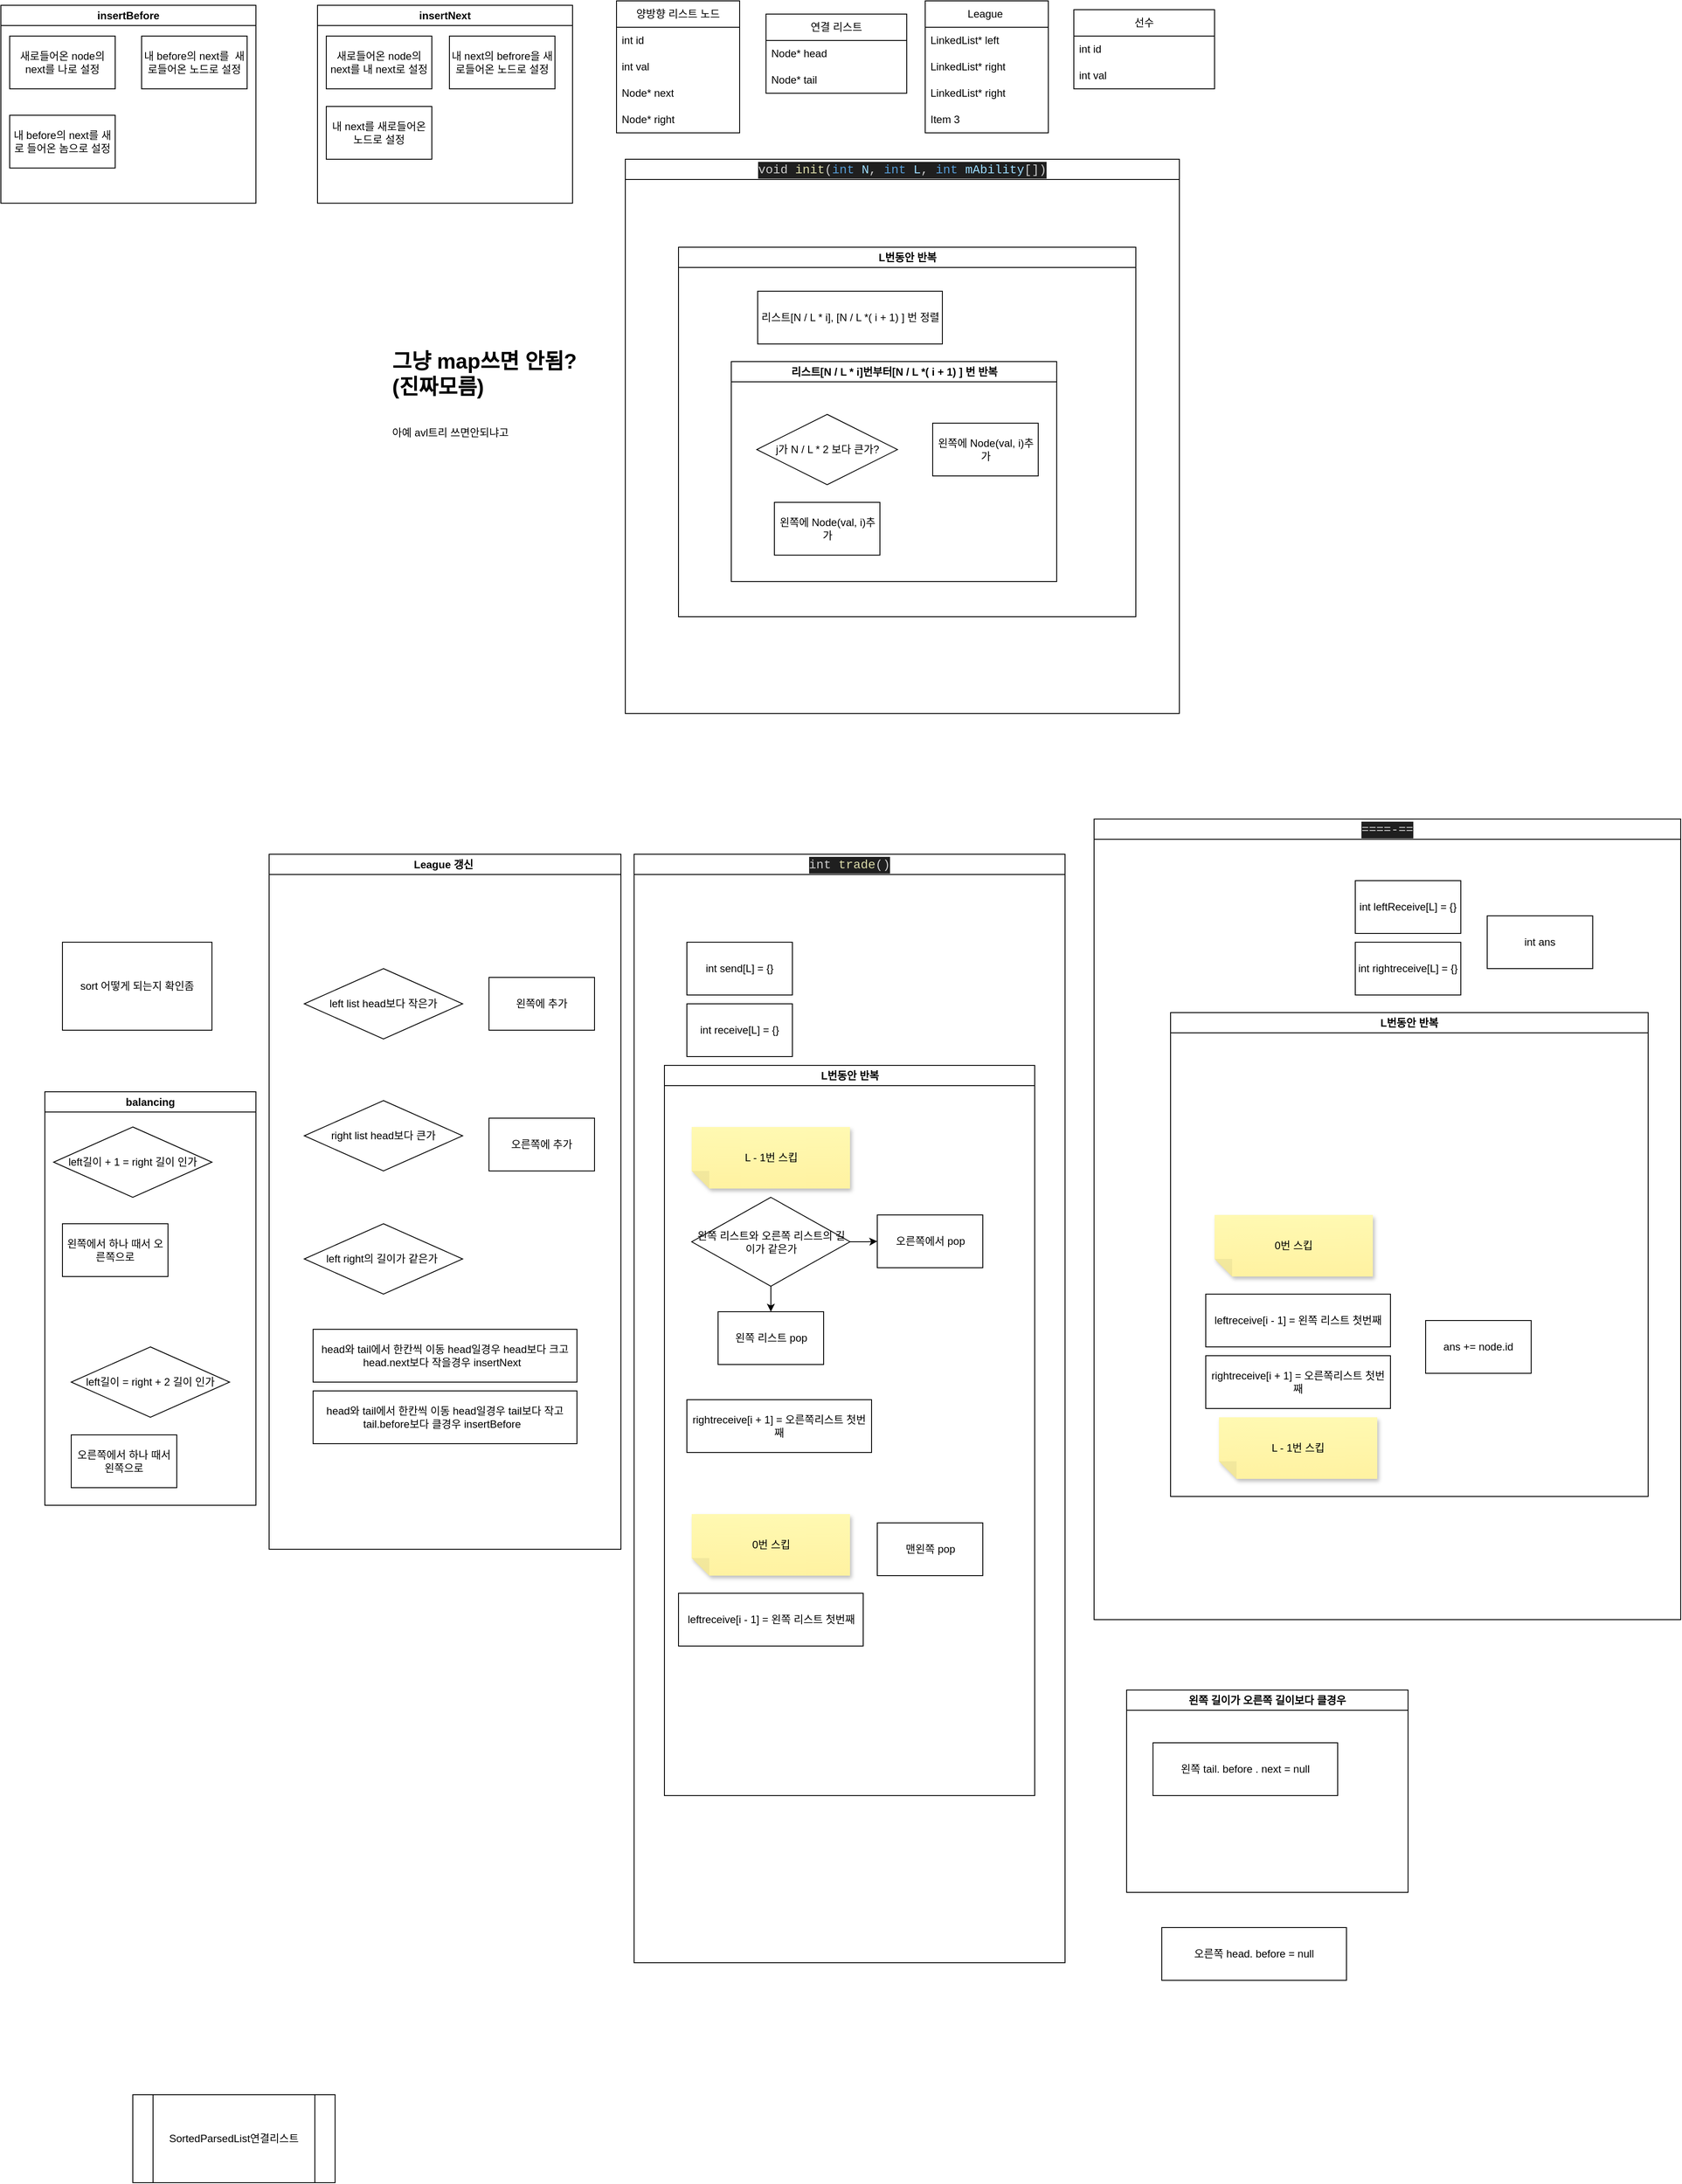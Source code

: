 <mxfile version="23.1.5" type="device">
  <diagram name="페이지-1" id="P46F6wOhClHuDF0Glqdb">
    <mxGraphModel dx="1171" dy="494" grid="1" gridSize="10" guides="1" tooltips="1" connect="1" arrows="1" fold="1" page="1" pageScale="1" pageWidth="827" pageHeight="1169" math="0" shadow="0">
      <root>
        <mxCell id="0" />
        <mxCell id="1" parent="0" />
        <mxCell id="K6HqXdWDKKHDAdKhJ7Qa-2" value="&lt;div style=&quot;color: rgb(204, 204, 204); background-color: rgb(31, 31, 31); font-family: Consolas, &amp;quot;Courier New&amp;quot;, monospace; font-weight: normal; font-size: 14px; line-height: 19px;&quot;&gt;&lt;div style=&quot;line-height: 19px;&quot;&gt;void &lt;span style=&quot;color: #dcdcaa;&quot;&gt;init&lt;/span&gt;(&lt;span style=&quot;color: #569cd6;&quot;&gt;int&lt;/span&gt; &lt;span style=&quot;color: #9cdcfe;&quot;&gt;N&lt;/span&gt;, &lt;span style=&quot;color: #569cd6;&quot;&gt;int&lt;/span&gt; &lt;span style=&quot;color: #9cdcfe;&quot;&gt;L&lt;/span&gt;, &lt;span style=&quot;color: #569cd6;&quot;&gt;int&lt;/span&gt; &lt;span style=&quot;color: #9cdcfe;&quot;&gt;mAbility&lt;/span&gt;[])&lt;/div&gt;&lt;/div&gt;" style="swimlane;whiteSpace=wrap;html=1;" parent="1" vertex="1">
          <mxGeometry x="280" y="230" width="630" height="630" as="geometry" />
        </mxCell>
        <mxCell id="K6HqXdWDKKHDAdKhJ7Qa-20" value="L번동안 반복" style="whiteSpace=wrap;html=1;shape=swimlane;fontStyle=1;startSize=23;" parent="K6HqXdWDKKHDAdKhJ7Qa-2" vertex="1">
          <mxGeometry x="60.5" y="100" width="520" height="420" as="geometry" />
        </mxCell>
        <mxCell id="K6HqXdWDKKHDAdKhJ7Qa-21" value="리스트[N / L * i]번부터[N / L *( i + 1) ] 번 반복" style="rounded=0;whiteSpace=wrap;html=1;shape=swimlane;fontStyle=1;startSize=23;" parent="K6HqXdWDKKHDAdKhJ7Qa-20" vertex="1">
          <mxGeometry x="60" y="130" width="370" height="250" as="geometry" />
        </mxCell>
        <mxCell id="K6HqXdWDKKHDAdKhJ7Qa-22" value="왼쪽에 Node(val, i)추가" style="rounded=0;whiteSpace=wrap;html=1;" parent="K6HqXdWDKKHDAdKhJ7Qa-21" vertex="1">
          <mxGeometry x="49" y="160" width="120" height="60" as="geometry" />
        </mxCell>
        <mxCell id="K6HqXdWDKKHDAdKhJ7Qa-3" value="j가 N / L * 2 보다 큰가?" style="rhombus;whiteSpace=wrap;html=1;" parent="K6HqXdWDKKHDAdKhJ7Qa-21" vertex="1">
          <mxGeometry x="29" y="60" width="160" height="80" as="geometry" />
        </mxCell>
        <mxCell id="K6HqXdWDKKHDAdKhJ7Qa-24" value="왼쪽에 Node(val, i)추가" style="rounded=0;whiteSpace=wrap;html=1;" parent="K6HqXdWDKKHDAdKhJ7Qa-21" vertex="1">
          <mxGeometry x="229" y="70" width="120" height="60" as="geometry" />
        </mxCell>
        <mxCell id="K6HqXdWDKKHDAdKhJ7Qa-23" value="리스트[N / L * i],&amp;nbsp;[N / L *( i + 1) ]&amp;nbsp;번 정렬" style="rounded=0;whiteSpace=wrap;html=1;" parent="K6HqXdWDKKHDAdKhJ7Qa-20" vertex="1">
          <mxGeometry x="90" y="50" width="210" height="60" as="geometry" />
        </mxCell>
        <mxCell id="K6HqXdWDKKHDAdKhJ7Qa-4" value="양방향 리스트 노드" style="swimlane;fontStyle=0;childLayout=stackLayout;horizontal=1;startSize=30;horizontalStack=0;resizeParent=1;resizeParentMax=0;resizeLast=0;collapsible=1;marginBottom=0;whiteSpace=wrap;html=1;" parent="1" vertex="1">
          <mxGeometry x="270" y="50" width="140" height="150" as="geometry" />
        </mxCell>
        <mxCell id="K6HqXdWDKKHDAdKhJ7Qa-5" value="int id" style="text;strokeColor=none;fillColor=none;align=left;verticalAlign=middle;spacingLeft=4;spacingRight=4;overflow=hidden;points=[[0,0.5],[1,0.5]];portConstraint=eastwest;rotatable=0;whiteSpace=wrap;html=1;" parent="K6HqXdWDKKHDAdKhJ7Qa-4" vertex="1">
          <mxGeometry y="30" width="140" height="30" as="geometry" />
        </mxCell>
        <mxCell id="K6HqXdWDKKHDAdKhJ7Qa-61" value="int val" style="text;strokeColor=none;fillColor=none;align=left;verticalAlign=middle;spacingLeft=4;spacingRight=4;overflow=hidden;points=[[0,0.5],[1,0.5]];portConstraint=eastwest;rotatable=0;whiteSpace=wrap;html=1;" parent="K6HqXdWDKKHDAdKhJ7Qa-4" vertex="1">
          <mxGeometry y="60" width="140" height="30" as="geometry" />
        </mxCell>
        <mxCell id="K6HqXdWDKKHDAdKhJ7Qa-6" value="Node* next" style="text;strokeColor=none;fillColor=none;align=left;verticalAlign=middle;spacingLeft=4;spacingRight=4;overflow=hidden;points=[[0,0.5],[1,0.5]];portConstraint=eastwest;rotatable=0;whiteSpace=wrap;html=1;" parent="K6HqXdWDKKHDAdKhJ7Qa-4" vertex="1">
          <mxGeometry y="90" width="140" height="30" as="geometry" />
        </mxCell>
        <mxCell id="K6HqXdWDKKHDAdKhJ7Qa-7" value="Node* right" style="text;strokeColor=none;fillColor=none;align=left;verticalAlign=middle;spacingLeft=4;spacingRight=4;overflow=hidden;points=[[0,0.5],[1,0.5]];portConstraint=eastwest;rotatable=0;whiteSpace=wrap;html=1;" parent="K6HqXdWDKKHDAdKhJ7Qa-4" vertex="1">
          <mxGeometry y="120" width="140" height="30" as="geometry" />
        </mxCell>
        <mxCell id="K6HqXdWDKKHDAdKhJ7Qa-12" value="연결 리스트" style="swimlane;fontStyle=0;childLayout=stackLayout;horizontal=1;startSize=30;horizontalStack=0;resizeParent=1;resizeParentMax=0;resizeLast=0;collapsible=1;marginBottom=0;whiteSpace=wrap;html=1;" parent="1" vertex="1">
          <mxGeometry x="440" y="65" width="160" height="90" as="geometry" />
        </mxCell>
        <mxCell id="K6HqXdWDKKHDAdKhJ7Qa-13" value="Node* head" style="text;strokeColor=none;fillColor=none;align=left;verticalAlign=middle;spacingLeft=4;spacingRight=4;overflow=hidden;points=[[0,0.5],[1,0.5]];portConstraint=eastwest;rotatable=0;whiteSpace=wrap;html=1;" parent="K6HqXdWDKKHDAdKhJ7Qa-12" vertex="1">
          <mxGeometry y="30" width="160" height="30" as="geometry" />
        </mxCell>
        <mxCell id="K6HqXdWDKKHDAdKhJ7Qa-14" value="Node* tail" style="text;strokeColor=none;fillColor=none;align=left;verticalAlign=middle;spacingLeft=4;spacingRight=4;overflow=hidden;points=[[0,0.5],[1,0.5]];portConstraint=eastwest;rotatable=0;whiteSpace=wrap;html=1;" parent="K6HqXdWDKKHDAdKhJ7Qa-12" vertex="1">
          <mxGeometry y="60" width="160" height="30" as="geometry" />
        </mxCell>
        <mxCell id="K6HqXdWDKKHDAdKhJ7Qa-16" value="League&amp;nbsp;" style="swimlane;fontStyle=0;childLayout=stackLayout;horizontal=1;startSize=30;horizontalStack=0;resizeParent=1;resizeParentMax=0;resizeLast=0;collapsible=1;marginBottom=0;whiteSpace=wrap;html=1;" parent="1" vertex="1">
          <mxGeometry x="621" y="50" width="140" height="150" as="geometry" />
        </mxCell>
        <mxCell id="K6HqXdWDKKHDAdKhJ7Qa-17" value="LinkedList* left" style="text;strokeColor=none;fillColor=none;align=left;verticalAlign=middle;spacingLeft=4;spacingRight=4;overflow=hidden;points=[[0,0.5],[1,0.5]];portConstraint=eastwest;rotatable=0;whiteSpace=wrap;html=1;" parent="K6HqXdWDKKHDAdKhJ7Qa-16" vertex="1">
          <mxGeometry y="30" width="140" height="30" as="geometry" />
        </mxCell>
        <mxCell id="K6HqXdWDKKHDAdKhJ7Qa-18" value="LinkedList* right" style="text;strokeColor=none;fillColor=none;align=left;verticalAlign=middle;spacingLeft=4;spacingRight=4;overflow=hidden;points=[[0,0.5],[1,0.5]];portConstraint=eastwest;rotatable=0;whiteSpace=wrap;html=1;" parent="K6HqXdWDKKHDAdKhJ7Qa-16" vertex="1">
          <mxGeometry y="60" width="140" height="30" as="geometry" />
        </mxCell>
        <mxCell id="K6HqXdWDKKHDAdKhJ7Qa-57" value="LinkedList* right" style="text;strokeColor=none;fillColor=none;align=left;verticalAlign=middle;spacingLeft=4;spacingRight=4;overflow=hidden;points=[[0,0.5],[1,0.5]];portConstraint=eastwest;rotatable=0;whiteSpace=wrap;html=1;" parent="K6HqXdWDKKHDAdKhJ7Qa-16" vertex="1">
          <mxGeometry y="90" width="140" height="30" as="geometry" />
        </mxCell>
        <mxCell id="K6HqXdWDKKHDAdKhJ7Qa-19" value="Item 3" style="text;strokeColor=none;fillColor=none;align=left;verticalAlign=middle;spacingLeft=4;spacingRight=4;overflow=hidden;points=[[0,0.5],[1,0.5]];portConstraint=eastwest;rotatable=0;whiteSpace=wrap;html=1;" parent="K6HqXdWDKKHDAdKhJ7Qa-16" vertex="1">
          <mxGeometry y="120" width="140" height="30" as="geometry" />
        </mxCell>
        <mxCell id="K6HqXdWDKKHDAdKhJ7Qa-26" value="&lt;div style=&quot;color: rgb(204, 204, 204); background-color: rgb(31, 31, 31); font-family: Consolas, &amp;quot;Courier New&amp;quot;, monospace; font-weight: normal; font-size: 14px; line-height: 19px;&quot;&gt;int &lt;span style=&quot;color: #dcdcaa;&quot;&gt;trade&lt;/span&gt;()&lt;/div&gt;" style="swimlane;whiteSpace=wrap;html=1;" parent="1" vertex="1">
          <mxGeometry x="290" y="1020" width="490" height="1260" as="geometry" />
        </mxCell>
        <mxCell id="K6HqXdWDKKHDAdKhJ7Qa-33" value="L번동안 반복" style="whiteSpace=wrap;html=1;shape=swimlane;fontStyle=1;startSize=23;" parent="K6HqXdWDKKHDAdKhJ7Qa-26" vertex="1">
          <mxGeometry x="34.5" y="240" width="421" height="830" as="geometry" />
        </mxCell>
        <mxCell id="K6HqXdWDKKHDAdKhJ7Qa-109" value="" style="edgeStyle=orthogonalEdgeStyle;rounded=0;orthogonalLoop=1;jettySize=auto;html=1;" parent="K6HqXdWDKKHDAdKhJ7Qa-33" source="K6HqXdWDKKHDAdKhJ7Qa-105" target="K6HqXdWDKKHDAdKhJ7Qa-107" edge="1">
          <mxGeometry relative="1" as="geometry" />
        </mxCell>
        <mxCell id="K6HqXdWDKKHDAdKhJ7Qa-110" value="" style="edgeStyle=orthogonalEdgeStyle;rounded=0;orthogonalLoop=1;jettySize=auto;html=1;" parent="K6HqXdWDKKHDAdKhJ7Qa-33" source="K6HqXdWDKKHDAdKhJ7Qa-105" target="K6HqXdWDKKHDAdKhJ7Qa-106" edge="1">
          <mxGeometry relative="1" as="geometry" />
        </mxCell>
        <mxCell id="K6HqXdWDKKHDAdKhJ7Qa-105" value="왼쪽 리스트와 오른쪽 리스트의 길이가 같은가" style="rounded=0;whiteSpace=wrap;html=1;shape=rhombus;perimeter=rhombusPerimeter;" parent="K6HqXdWDKKHDAdKhJ7Qa-33" vertex="1">
          <mxGeometry x="31" y="150" width="180" height="101" as="geometry" />
        </mxCell>
        <mxCell id="K6HqXdWDKKHDAdKhJ7Qa-106" value="오른쪽에서 pop" style="whiteSpace=wrap;html=1;rounded=0;" parent="K6HqXdWDKKHDAdKhJ7Qa-33" vertex="1">
          <mxGeometry x="242" y="170" width="120" height="60" as="geometry" />
        </mxCell>
        <mxCell id="K6HqXdWDKKHDAdKhJ7Qa-107" value="왼쪽 리스트 pop" style="whiteSpace=wrap;html=1;rounded=0;" parent="K6HqXdWDKKHDAdKhJ7Qa-33" vertex="1">
          <mxGeometry x="61" y="280" width="120" height="60" as="geometry" />
        </mxCell>
        <mxCell id="4iML-jhdfS9j90yusf2n-22" value="0번 스킵" style="shape=note;whiteSpace=wrap;html=1;backgroundOutline=1;fontColor=#000000;darkOpacity=0.05;fillColor=#FFF9B2;strokeColor=none;fillStyle=solid;direction=west;gradientDirection=north;gradientColor=#FFF2A1;shadow=1;size=20;pointerEvents=1;" parent="K6HqXdWDKKHDAdKhJ7Qa-33" vertex="1">
          <mxGeometry x="31" y="510" width="180" height="70" as="geometry" />
        </mxCell>
        <mxCell id="4iML-jhdfS9j90yusf2n-23" value="L - 1번 스킵" style="shape=note;whiteSpace=wrap;html=1;backgroundOutline=1;fontColor=#000000;darkOpacity=0.05;fillColor=#FFF9B2;strokeColor=none;fillStyle=solid;direction=west;gradientDirection=north;gradientColor=#FFF2A1;shadow=1;size=20;pointerEvents=1;" parent="K6HqXdWDKKHDAdKhJ7Qa-33" vertex="1">
          <mxGeometry x="31" y="70" width="180" height="70" as="geometry" />
        </mxCell>
        <mxCell id="4iML-jhdfS9j90yusf2n-24" value="leftreceive[i - 1] = 왼쪽 리스트 첫번째" style="rounded=0;whiteSpace=wrap;html=1;" parent="K6HqXdWDKKHDAdKhJ7Qa-33" vertex="1">
          <mxGeometry x="16" y="600" width="210" height="60" as="geometry" />
        </mxCell>
        <mxCell id="4iML-jhdfS9j90yusf2n-25" value="rightreceive[i + 1] = 오른쪽리스트 첫번째" style="rounded=0;whiteSpace=wrap;html=1;" parent="K6HqXdWDKKHDAdKhJ7Qa-33" vertex="1">
          <mxGeometry x="25.5" y="380" width="210" height="60" as="geometry" />
        </mxCell>
        <mxCell id="4iML-jhdfS9j90yusf2n-26" value="맨왼쪽 pop" style="whiteSpace=wrap;html=1;rounded=0;" parent="K6HqXdWDKKHDAdKhJ7Qa-33" vertex="1">
          <mxGeometry x="242" y="520" width="120" height="60" as="geometry" />
        </mxCell>
        <mxCell id="K6HqXdWDKKHDAdKhJ7Qa-83" value="int&amp;nbsp;receive[L] = {}" style="whiteSpace=wrap;html=1;" parent="K6HqXdWDKKHDAdKhJ7Qa-26" vertex="1">
          <mxGeometry x="60" y="170" width="120" height="60" as="geometry" />
        </mxCell>
        <mxCell id="K6HqXdWDKKHDAdKhJ7Qa-84" value="int send[L] = {}" style="whiteSpace=wrap;html=1;" parent="K6HqXdWDKKHDAdKhJ7Qa-26" vertex="1">
          <mxGeometry x="60" y="100" width="120" height="60" as="geometry" />
        </mxCell>
        <mxCell id="K6HqXdWDKKHDAdKhJ7Qa-39" value="&lt;div style=&quot;color: rgb(204, 204, 204); background-color: rgb(31, 31, 31); font-family: Consolas, &amp;quot;Courier New&amp;quot;, monospace; font-weight: normal; font-size: 14px; line-height: 19px;&quot;&gt;====-==&lt;/div&gt;" style="swimlane;whiteSpace=wrap;html=1;" parent="1" vertex="1">
          <mxGeometry x="813" y="980" width="667" height="910" as="geometry" />
        </mxCell>
        <mxCell id="K6HqXdWDKKHDAdKhJ7Qa-75" value="L번동안 반복" style="whiteSpace=wrap;html=1;shape=swimlane;fontStyle=1;startSize=23;" parent="K6HqXdWDKKHDAdKhJ7Qa-39" vertex="1">
          <mxGeometry x="87" y="220" width="543" height="550" as="geometry" />
        </mxCell>
        <mxCell id="K6HqXdWDKKHDAdKhJ7Qa-90" value="leftreceive[i - 1] = 왼쪽 리스트 첫번째" style="rounded=0;whiteSpace=wrap;html=1;" parent="K6HqXdWDKKHDAdKhJ7Qa-75" vertex="1">
          <mxGeometry x="40" y="320" width="210" height="60" as="geometry" />
        </mxCell>
        <mxCell id="K6HqXdWDKKHDAdKhJ7Qa-91" value="rightreceive[i + 1] = 오른쪽리스트 첫번째" style="rounded=0;whiteSpace=wrap;html=1;" parent="K6HqXdWDKKHDAdKhJ7Qa-75" vertex="1">
          <mxGeometry x="40" y="390" width="210" height="60" as="geometry" />
        </mxCell>
        <mxCell id="K6HqXdWDKKHDAdKhJ7Qa-94" value="0번 스킵" style="shape=note;whiteSpace=wrap;html=1;backgroundOutline=1;fontColor=#000000;darkOpacity=0.05;fillColor=#FFF9B2;strokeColor=none;fillStyle=solid;direction=west;gradientDirection=north;gradientColor=#FFF2A1;shadow=1;size=20;pointerEvents=1;" parent="K6HqXdWDKKHDAdKhJ7Qa-75" vertex="1">
          <mxGeometry x="50" y="230" width="180" height="70" as="geometry" />
        </mxCell>
        <mxCell id="K6HqXdWDKKHDAdKhJ7Qa-95" value="L - 1번 스킵" style="shape=note;whiteSpace=wrap;html=1;backgroundOutline=1;fontColor=#000000;darkOpacity=0.05;fillColor=#FFF9B2;strokeColor=none;fillStyle=solid;direction=west;gradientDirection=north;gradientColor=#FFF2A1;shadow=1;size=20;pointerEvents=1;" parent="K6HqXdWDKKHDAdKhJ7Qa-75" vertex="1">
          <mxGeometry x="55" y="460" width="180" height="70" as="geometry" />
        </mxCell>
        <mxCell id="K6HqXdWDKKHDAdKhJ7Qa-102" value="" style="edgeStyle=orthogonalEdgeStyle;rounded=0;orthogonalLoop=1;jettySize=auto;html=1;" parent="K6HqXdWDKKHDAdKhJ7Qa-75" edge="1">
          <mxGeometry relative="1" as="geometry">
            <mxPoint x="391.88" y="110.067" as="sourcePoint" />
          </mxGeometry>
        </mxCell>
        <mxCell id="K6HqXdWDKKHDAdKhJ7Qa-104" value="" style="edgeStyle=orthogonalEdgeStyle;rounded=0;orthogonalLoop=1;jettySize=auto;html=1;" parent="K6HqXdWDKKHDAdKhJ7Qa-75" edge="1">
          <mxGeometry relative="1" as="geometry">
            <mxPoint x="302.067" y="159.963" as="sourcePoint" />
          </mxGeometry>
        </mxCell>
        <mxCell id="4iML-jhdfS9j90yusf2n-19" value="ans += node.id" style="whiteSpace=wrap;html=1;" parent="K6HqXdWDKKHDAdKhJ7Qa-75" vertex="1">
          <mxGeometry x="290" y="350" width="120" height="60" as="geometry" />
        </mxCell>
        <mxCell id="K6HqXdWDKKHDAdKhJ7Qa-82" value="int rightreceive[L] = {}" style="whiteSpace=wrap;html=1;" parent="K6HqXdWDKKHDAdKhJ7Qa-39" vertex="1">
          <mxGeometry x="297" y="140" width="120" height="60" as="geometry" />
        </mxCell>
        <mxCell id="K6HqXdWDKKHDAdKhJ7Qa-85" value="int leftReceive[L] = {}" style="whiteSpace=wrap;html=1;" parent="K6HqXdWDKKHDAdKhJ7Qa-39" vertex="1">
          <mxGeometry x="297" y="70" width="120" height="60" as="geometry" />
        </mxCell>
        <mxCell id="4iML-jhdfS9j90yusf2n-18" value="int ans" style="whiteSpace=wrap;html=1;" parent="K6HqXdWDKKHDAdKhJ7Qa-39" vertex="1">
          <mxGeometry x="447" y="110" width="120" height="60" as="geometry" />
        </mxCell>
        <mxCell id="K6HqXdWDKKHDAdKhJ7Qa-40" value="&lt;h1&gt;그냥 map쓰면 안됨? (진짜모름)&lt;/h1&gt;&lt;div&gt;&lt;br&gt;&lt;/div&gt;&lt;div&gt;아예 avl트리 쓰면안되냐고&amp;nbsp;&lt;/div&gt;" style="text;html=1;strokeColor=none;fillColor=none;spacing=5;spacingTop=-20;whiteSpace=wrap;overflow=hidden;rounded=0;" parent="1" vertex="1">
          <mxGeometry x="10" y="440" width="230" height="150" as="geometry" />
        </mxCell>
        <mxCell id="K6HqXdWDKKHDAdKhJ7Qa-58" value="선수" style="swimlane;fontStyle=0;childLayout=stackLayout;horizontal=1;startSize=30;horizontalStack=0;resizeParent=1;resizeParentMax=0;resizeLast=0;collapsible=1;marginBottom=0;whiteSpace=wrap;html=1;" parent="1" vertex="1">
          <mxGeometry x="790" y="60" width="160" height="90" as="geometry" />
        </mxCell>
        <mxCell id="K6HqXdWDKKHDAdKhJ7Qa-59" value="int id" style="text;strokeColor=none;fillColor=none;align=left;verticalAlign=middle;spacingLeft=4;spacingRight=4;overflow=hidden;points=[[0,0.5],[1,0.5]];portConstraint=eastwest;rotatable=0;whiteSpace=wrap;html=1;" parent="K6HqXdWDKKHDAdKhJ7Qa-58" vertex="1">
          <mxGeometry y="30" width="160" height="30" as="geometry" />
        </mxCell>
        <mxCell id="K6HqXdWDKKHDAdKhJ7Qa-60" value="int val" style="text;strokeColor=none;fillColor=none;align=left;verticalAlign=middle;spacingLeft=4;spacingRight=4;overflow=hidden;points=[[0,0.5],[1,0.5]];portConstraint=eastwest;rotatable=0;whiteSpace=wrap;html=1;" parent="K6HqXdWDKKHDAdKhJ7Qa-58" vertex="1">
          <mxGeometry y="60" width="160" height="30" as="geometry" />
        </mxCell>
        <mxCell id="K6HqXdWDKKHDAdKhJ7Qa-96" value="왼쪽 길이가 오른쪽 길이보다 클경우" style="swimlane;whiteSpace=wrap;html=1;" parent="1" vertex="1">
          <mxGeometry x="850" y="1970" width="320" height="230" as="geometry" />
        </mxCell>
        <mxCell id="K6HqXdWDKKHDAdKhJ7Qa-97" value="왼쪽 tail. before . next = null" style="rounded=0;whiteSpace=wrap;html=1;" parent="K6HqXdWDKKHDAdKhJ7Qa-96" vertex="1">
          <mxGeometry x="30" y="60" width="210" height="60" as="geometry" />
        </mxCell>
        <mxCell id="K6HqXdWDKKHDAdKhJ7Qa-99" value="오른쪽 head. before = null" style="rounded=0;whiteSpace=wrap;html=1;" parent="1" vertex="1">
          <mxGeometry x="890" y="2240" width="210" height="60" as="geometry" />
        </mxCell>
        <mxCell id="K6HqXdWDKKHDAdKhJ7Qa-111" value="League 갱신&amp;nbsp;" style="swimlane;whiteSpace=wrap;html=1;" parent="1" vertex="1">
          <mxGeometry x="-125" y="1020" width="400" height="790" as="geometry" />
        </mxCell>
        <mxCell id="K6HqXdWDKKHDAdKhJ7Qa-112" value="left list head보다 작은가" style="rhombus;whiteSpace=wrap;html=1;" parent="K6HqXdWDKKHDAdKhJ7Qa-111" vertex="1">
          <mxGeometry x="40" y="130" width="180" height="80" as="geometry" />
        </mxCell>
        <mxCell id="K6HqXdWDKKHDAdKhJ7Qa-114" value="right list head보다 큰가" style="rhombus;whiteSpace=wrap;html=1;" parent="K6HqXdWDKKHDAdKhJ7Qa-111" vertex="1">
          <mxGeometry x="40" y="280" width="180" height="80" as="geometry" />
        </mxCell>
        <mxCell id="K6HqXdWDKKHDAdKhJ7Qa-115" value="left right의 길이가 같은가&amp;nbsp;" style="rhombus;whiteSpace=wrap;html=1;" parent="K6HqXdWDKKHDAdKhJ7Qa-111" vertex="1">
          <mxGeometry x="40" y="420" width="180" height="80" as="geometry" />
        </mxCell>
        <mxCell id="4iML-jhdfS9j90yusf2n-1" value="왼쪽에 추가" style="rounded=0;whiteSpace=wrap;html=1;" parent="K6HqXdWDKKHDAdKhJ7Qa-111" vertex="1">
          <mxGeometry x="250" y="140" width="120" height="60" as="geometry" />
        </mxCell>
        <mxCell id="4iML-jhdfS9j90yusf2n-2" value="오른쪽에 추가" style="rounded=0;whiteSpace=wrap;html=1;" parent="K6HqXdWDKKHDAdKhJ7Qa-111" vertex="1">
          <mxGeometry x="250" y="300" width="120" height="60" as="geometry" />
        </mxCell>
        <mxCell id="4iML-jhdfS9j90yusf2n-3" value="head와 tail에서 한칸씩 이동 head일경우 head보다 크고 head.next보다 작을경우 insertNext&amp;nbsp;&amp;nbsp;" style="rounded=0;whiteSpace=wrap;html=1;" parent="K6HqXdWDKKHDAdKhJ7Qa-111" vertex="1">
          <mxGeometry x="50" y="540" width="300" height="60" as="geometry" />
        </mxCell>
        <mxCell id="4iML-jhdfS9j90yusf2n-16" value="head와 tail에서 한칸씩 이동 head일경우 tail보다 작고 tail.before보다 클경우 insertBefore&amp;nbsp;&amp;nbsp;" style="rounded=0;whiteSpace=wrap;html=1;" parent="K6HqXdWDKKHDAdKhJ7Qa-111" vertex="1">
          <mxGeometry x="50" y="610" width="300" height="60" as="geometry" />
        </mxCell>
        <mxCell id="K6HqXdWDKKHDAdKhJ7Qa-118" value="balancing" style="swimlane;whiteSpace=wrap;html=1;" parent="1" vertex="1">
          <mxGeometry x="-380" y="1290" width="240" height="470" as="geometry" />
        </mxCell>
        <mxCell id="K6HqXdWDKKHDAdKhJ7Qa-119" value="left길이 + 1 = right 길이 인가" style="rhombus;whiteSpace=wrap;html=1;" parent="K6HqXdWDKKHDAdKhJ7Qa-118" vertex="1">
          <mxGeometry x="10" y="40" width="180" height="80" as="geometry" />
        </mxCell>
        <mxCell id="K6HqXdWDKKHDAdKhJ7Qa-121" value="왼쪽에서 하나 때서 오른쪽으로" style="rounded=0;whiteSpace=wrap;html=1;" parent="K6HqXdWDKKHDAdKhJ7Qa-118" vertex="1">
          <mxGeometry x="20" y="150" width="120" height="60" as="geometry" />
        </mxCell>
        <mxCell id="K6HqXdWDKKHDAdKhJ7Qa-122" value="오른쪽에서 하나 때서 왼쪽으로" style="rounded=0;whiteSpace=wrap;html=1;" parent="K6HqXdWDKKHDAdKhJ7Qa-118" vertex="1">
          <mxGeometry x="30" y="390" width="120" height="60" as="geometry" />
        </mxCell>
        <mxCell id="K6HqXdWDKKHDAdKhJ7Qa-123" value="left길이 = right + 2 길이 인가" style="rhombus;whiteSpace=wrap;html=1;" parent="K6HqXdWDKKHDAdKhJ7Qa-118" vertex="1">
          <mxGeometry x="30" y="290" width="180" height="80" as="geometry" />
        </mxCell>
        <mxCell id="4iML-jhdfS9j90yusf2n-7" value="insertNext" style="swimlane;whiteSpace=wrap;html=1;" parent="1" vertex="1">
          <mxGeometry x="-70" y="55" width="290" height="225" as="geometry" />
        </mxCell>
        <mxCell id="4iML-jhdfS9j90yusf2n-8" value="새로들어온 node의 next를 내 next로 설정" style="rounded=0;whiteSpace=wrap;html=1;" parent="4iML-jhdfS9j90yusf2n-7" vertex="1">
          <mxGeometry x="10" y="35" width="120" height="60" as="geometry" />
        </mxCell>
        <mxCell id="4iML-jhdfS9j90yusf2n-9" value="내 next를 새로들어온 노드로 설정" style="rounded=0;whiteSpace=wrap;html=1;" parent="4iML-jhdfS9j90yusf2n-7" vertex="1">
          <mxGeometry x="10" y="115" width="120" height="60" as="geometry" />
        </mxCell>
        <mxCell id="4iML-jhdfS9j90yusf2n-15" value="내 next의 befrore을 새로들어온 노드로 설정" style="rounded=0;whiteSpace=wrap;html=1;" parent="4iML-jhdfS9j90yusf2n-7" vertex="1">
          <mxGeometry x="150" y="35" width="120" height="60" as="geometry" />
        </mxCell>
        <mxCell id="4iML-jhdfS9j90yusf2n-10" value="insertBefore" style="swimlane;whiteSpace=wrap;html=1;" parent="1" vertex="1">
          <mxGeometry x="-430" y="55" width="290" height="225" as="geometry" />
        </mxCell>
        <mxCell id="4iML-jhdfS9j90yusf2n-11" value="새로들어온 node의 next를 나로 설정" style="rounded=0;whiteSpace=wrap;html=1;" parent="4iML-jhdfS9j90yusf2n-10" vertex="1">
          <mxGeometry x="10" y="35" width="120" height="60" as="geometry" />
        </mxCell>
        <mxCell id="4iML-jhdfS9j90yusf2n-12" value="내 before의 next를&amp;nbsp; 새로들어온 노드로 설정" style="rounded=0;whiteSpace=wrap;html=1;" parent="4iML-jhdfS9j90yusf2n-10" vertex="1">
          <mxGeometry x="160" y="35" width="120" height="60" as="geometry" />
        </mxCell>
        <mxCell id="4iML-jhdfS9j90yusf2n-13" value="내 before의 next를 새로 들어온 놈으로 설정" style="rounded=0;whiteSpace=wrap;html=1;" parent="4iML-jhdfS9j90yusf2n-10" vertex="1">
          <mxGeometry x="10" y="125" width="120" height="60" as="geometry" />
        </mxCell>
        <mxCell id="4iML-jhdfS9j90yusf2n-17" value="sort 어떻게 되는지 확인좀" style="rounded=0;whiteSpace=wrap;html=1;" parent="1" vertex="1">
          <mxGeometry x="-360" y="1120" width="170" height="100" as="geometry" />
        </mxCell>
        <mxCell id="CXcMl6RTQot4Ohsv9bAO-1" value="SortedParsedList연결리스트" style="shape=process;whiteSpace=wrap;html=1;backgroundOutline=1;" vertex="1" parent="1">
          <mxGeometry x="-280" y="2430" width="230" height="100" as="geometry" />
        </mxCell>
      </root>
    </mxGraphModel>
  </diagram>
</mxfile>
